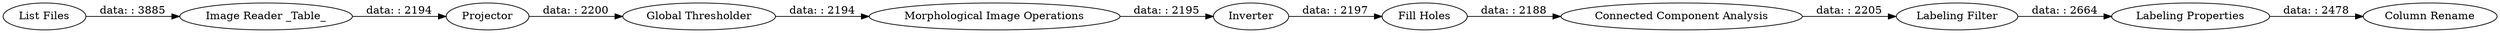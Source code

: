 digraph {
	"6785850385531091871_12" [label="List Files"]
	"714190761392774041_7" [label="Connected Component Analysis"]
	"714190761392774041_10" [label=Projector]
	"714190761392774041_2" [label="Fill Holes"]
	"714190761392774041_4" [label="Morphological Image Operations"]
	"714190761392774041_9" [label="Labeling Filter"]
	"714190761392774041_15" [label="Labeling Properties"]
	"714190761392774041_16" [label="Column Rename"]
	"6785850385531091871_11" [label="Image Reader _Table_"]
	"714190761392774041_5" [label=Inverter]
	"714190761392774041_3" [label="Global Thresholder"]
	"6785850385531091871_12" -> "6785850385531091871_11" [label="data: : 3885"]
	"6785850385531091871_11" -> "714190761392774041_10" [label="data: : 2194"]
	"714190761392774041_3" -> "714190761392774041_4" [label="data: : 2194"]
	"714190761392774041_9" -> "714190761392774041_15" [label="data: : 2664"]
	"714190761392774041_4" -> "714190761392774041_5" [label="data: : 2195"]
	"714190761392774041_15" -> "714190761392774041_16" [label="data: : 2478"]
	"714190761392774041_2" -> "714190761392774041_7" [label="data: : 2188"]
	"714190761392774041_10" -> "714190761392774041_3" [label="data: : 2200"]
	"714190761392774041_7" -> "714190761392774041_9" [label="data: : 2205"]
	"714190761392774041_5" -> "714190761392774041_2" [label="data: : 2197"]
	rankdir=LR
}
